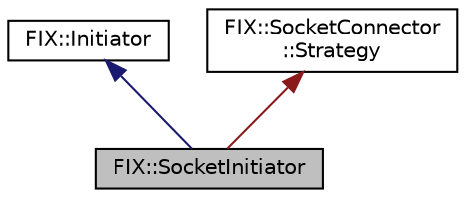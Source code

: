 digraph "FIX::SocketInitiator"
{
  edge [fontname="Helvetica",fontsize="10",labelfontname="Helvetica",labelfontsize="10"];
  node [fontname="Helvetica",fontsize="10",shape=record];
  Node0 [label="FIX::SocketInitiator",height=0.2,width=0.4,color="black", fillcolor="grey75", style="filled", fontcolor="black"];
  Node1 -> Node0 [dir="back",color="midnightblue",fontsize="10",style="solid",fontname="Helvetica"];
  Node1 [label="FIX::Initiator",height=0.2,width=0.4,color="black", fillcolor="white", style="filled",URL="$class_f_i_x_1_1_initiator.html",tooltip="Base for classes which act as an initiator for establishing connections. "];
  Node2 -> Node0 [dir="back",color="firebrick4",fontsize="10",style="solid",fontname="Helvetica"];
  Node2 [label="FIX::SocketConnector\l::Strategy",height=0.2,width=0.4,color="black", fillcolor="white", style="filled",URL="$class_f_i_x_1_1_socket_connector_1_1_strategy.html"];
}
